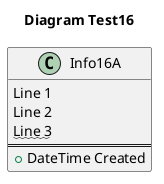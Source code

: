 @startuml
title
 Diagram Test16
end title

class Info16A
{
    Line 1
    Line 2
    ~~Line 3~~
    ==
    +DateTime Created
}

@enduml
